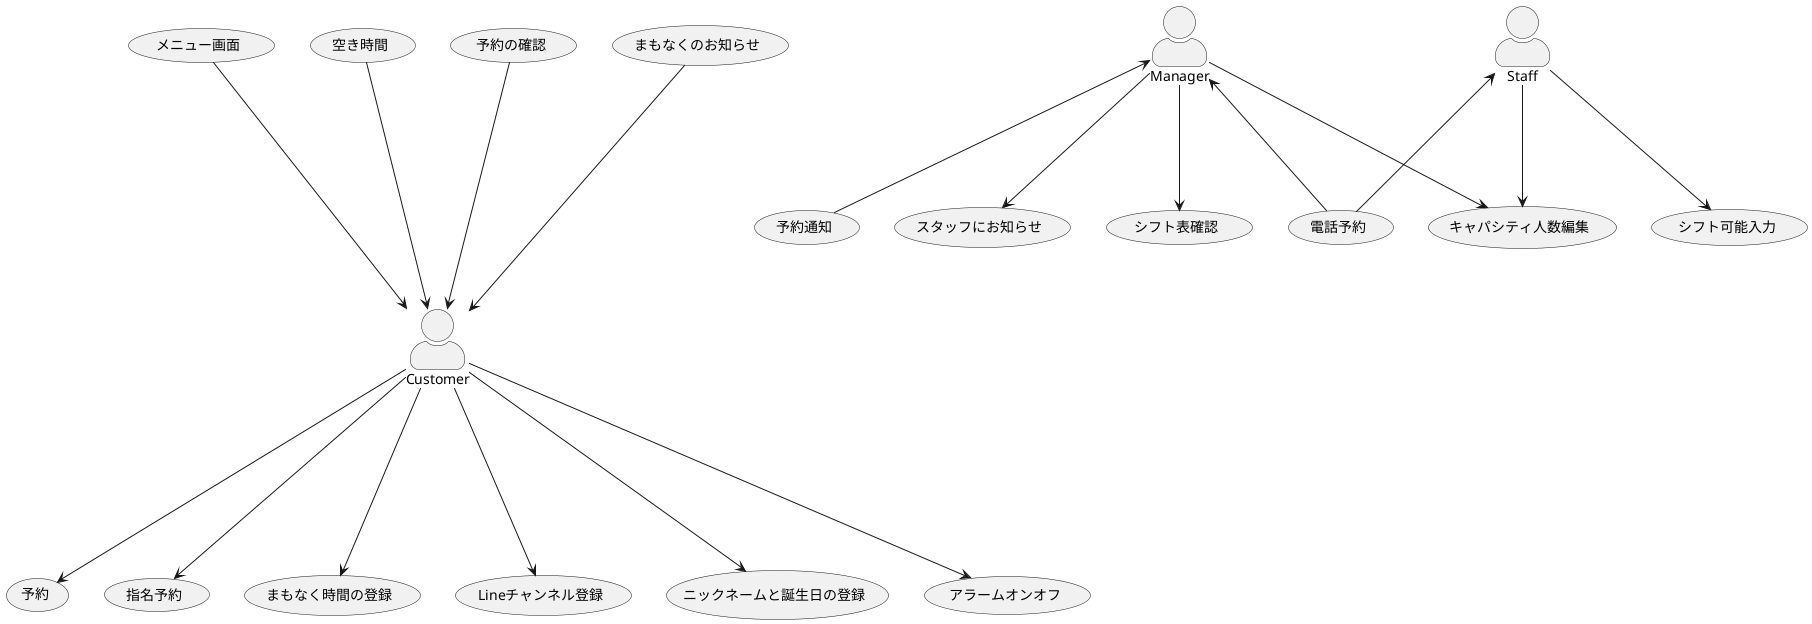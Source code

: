 @startuml

skinparam actorStyle awesome

actor Customer
(メニュー画面) ----> Customer
(空き時間) ----> Customer
Customer ----> (予約)
Customer ----> (指名予約)
Customer ----> (まもなく時間の登録)
Customer ----> (Lineチャンネル登録)
Customer ----> (ニックネームと誕生日の登録)
Customer ----> (アラームオンオフ)
(予約の確認) ----> Customer
(まもなくのお知らせ) ----> Customer

actor Manager
Manager <--- (予約通知)
Manager <--- (電話予約)
Manager ---> (スタッフにお知らせ)
Manager ---> (キャパシティ人数編集)
Manager ---> (シフト表確認)

actor Staff
Staff <--- (電話予約)
Staff ---> (キャパシティ人数編集)
Staff ---> (シフト可能入力)

@enduml
